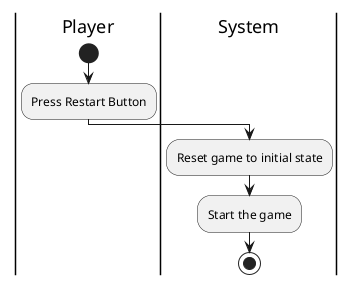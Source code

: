 @startuml restartGameUC
|Player|
start
:Press Restart Button;

|System|
:Reset game to initial state;
:Start the game;
stop
@enduml
